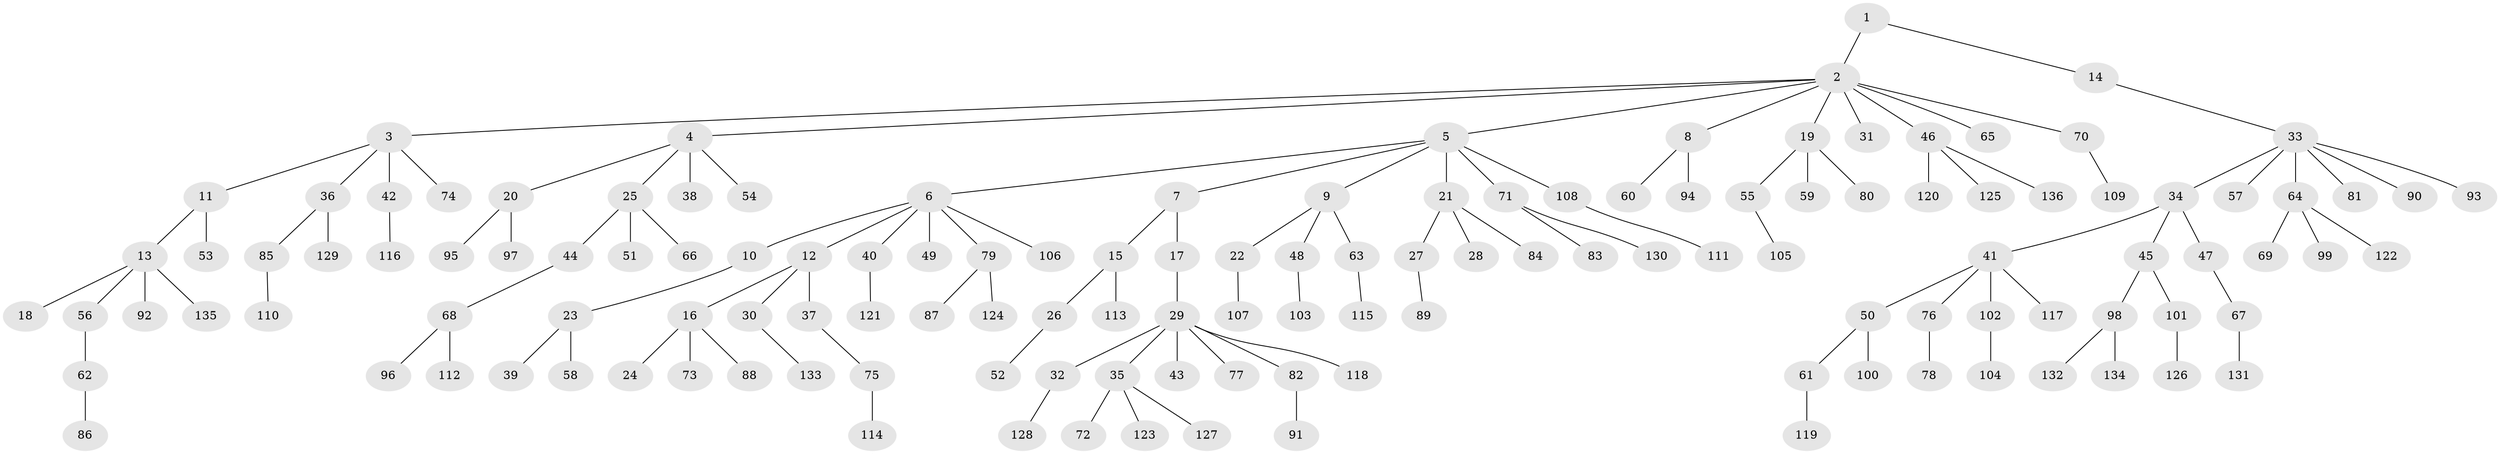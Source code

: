 // coarse degree distribution, {2: 0.16176470588235295, 10: 0.029411764705882353, 5: 0.014705882352941176, 12: 0.014705882352941176, 3: 0.058823529411764705, 1: 0.6764705882352942, 6: 0.014705882352941176, 7: 0.014705882352941176, 4: 0.014705882352941176}
// Generated by graph-tools (version 1.1) at 2025/19/03/04/25 18:19:04]
// undirected, 136 vertices, 135 edges
graph export_dot {
graph [start="1"]
  node [color=gray90,style=filled];
  1;
  2;
  3;
  4;
  5;
  6;
  7;
  8;
  9;
  10;
  11;
  12;
  13;
  14;
  15;
  16;
  17;
  18;
  19;
  20;
  21;
  22;
  23;
  24;
  25;
  26;
  27;
  28;
  29;
  30;
  31;
  32;
  33;
  34;
  35;
  36;
  37;
  38;
  39;
  40;
  41;
  42;
  43;
  44;
  45;
  46;
  47;
  48;
  49;
  50;
  51;
  52;
  53;
  54;
  55;
  56;
  57;
  58;
  59;
  60;
  61;
  62;
  63;
  64;
  65;
  66;
  67;
  68;
  69;
  70;
  71;
  72;
  73;
  74;
  75;
  76;
  77;
  78;
  79;
  80;
  81;
  82;
  83;
  84;
  85;
  86;
  87;
  88;
  89;
  90;
  91;
  92;
  93;
  94;
  95;
  96;
  97;
  98;
  99;
  100;
  101;
  102;
  103;
  104;
  105;
  106;
  107;
  108;
  109;
  110;
  111;
  112;
  113;
  114;
  115;
  116;
  117;
  118;
  119;
  120;
  121;
  122;
  123;
  124;
  125;
  126;
  127;
  128;
  129;
  130;
  131;
  132;
  133;
  134;
  135;
  136;
  1 -- 2;
  1 -- 14;
  2 -- 3;
  2 -- 4;
  2 -- 5;
  2 -- 8;
  2 -- 19;
  2 -- 31;
  2 -- 46;
  2 -- 65;
  2 -- 70;
  3 -- 11;
  3 -- 36;
  3 -- 42;
  3 -- 74;
  4 -- 20;
  4 -- 25;
  4 -- 38;
  4 -- 54;
  5 -- 6;
  5 -- 7;
  5 -- 9;
  5 -- 21;
  5 -- 71;
  5 -- 108;
  6 -- 10;
  6 -- 12;
  6 -- 40;
  6 -- 49;
  6 -- 79;
  6 -- 106;
  7 -- 15;
  7 -- 17;
  8 -- 60;
  8 -- 94;
  9 -- 22;
  9 -- 48;
  9 -- 63;
  10 -- 23;
  11 -- 13;
  11 -- 53;
  12 -- 16;
  12 -- 30;
  12 -- 37;
  13 -- 18;
  13 -- 56;
  13 -- 92;
  13 -- 135;
  14 -- 33;
  15 -- 26;
  15 -- 113;
  16 -- 24;
  16 -- 73;
  16 -- 88;
  17 -- 29;
  19 -- 55;
  19 -- 59;
  19 -- 80;
  20 -- 95;
  20 -- 97;
  21 -- 27;
  21 -- 28;
  21 -- 84;
  22 -- 107;
  23 -- 39;
  23 -- 58;
  25 -- 44;
  25 -- 51;
  25 -- 66;
  26 -- 52;
  27 -- 89;
  29 -- 32;
  29 -- 35;
  29 -- 43;
  29 -- 77;
  29 -- 82;
  29 -- 118;
  30 -- 133;
  32 -- 128;
  33 -- 34;
  33 -- 57;
  33 -- 64;
  33 -- 81;
  33 -- 90;
  33 -- 93;
  34 -- 41;
  34 -- 45;
  34 -- 47;
  35 -- 72;
  35 -- 123;
  35 -- 127;
  36 -- 85;
  36 -- 129;
  37 -- 75;
  40 -- 121;
  41 -- 50;
  41 -- 76;
  41 -- 102;
  41 -- 117;
  42 -- 116;
  44 -- 68;
  45 -- 98;
  45 -- 101;
  46 -- 120;
  46 -- 125;
  46 -- 136;
  47 -- 67;
  48 -- 103;
  50 -- 61;
  50 -- 100;
  55 -- 105;
  56 -- 62;
  61 -- 119;
  62 -- 86;
  63 -- 115;
  64 -- 69;
  64 -- 99;
  64 -- 122;
  67 -- 131;
  68 -- 96;
  68 -- 112;
  70 -- 109;
  71 -- 83;
  71 -- 130;
  75 -- 114;
  76 -- 78;
  79 -- 87;
  79 -- 124;
  82 -- 91;
  85 -- 110;
  98 -- 132;
  98 -- 134;
  101 -- 126;
  102 -- 104;
  108 -- 111;
}
